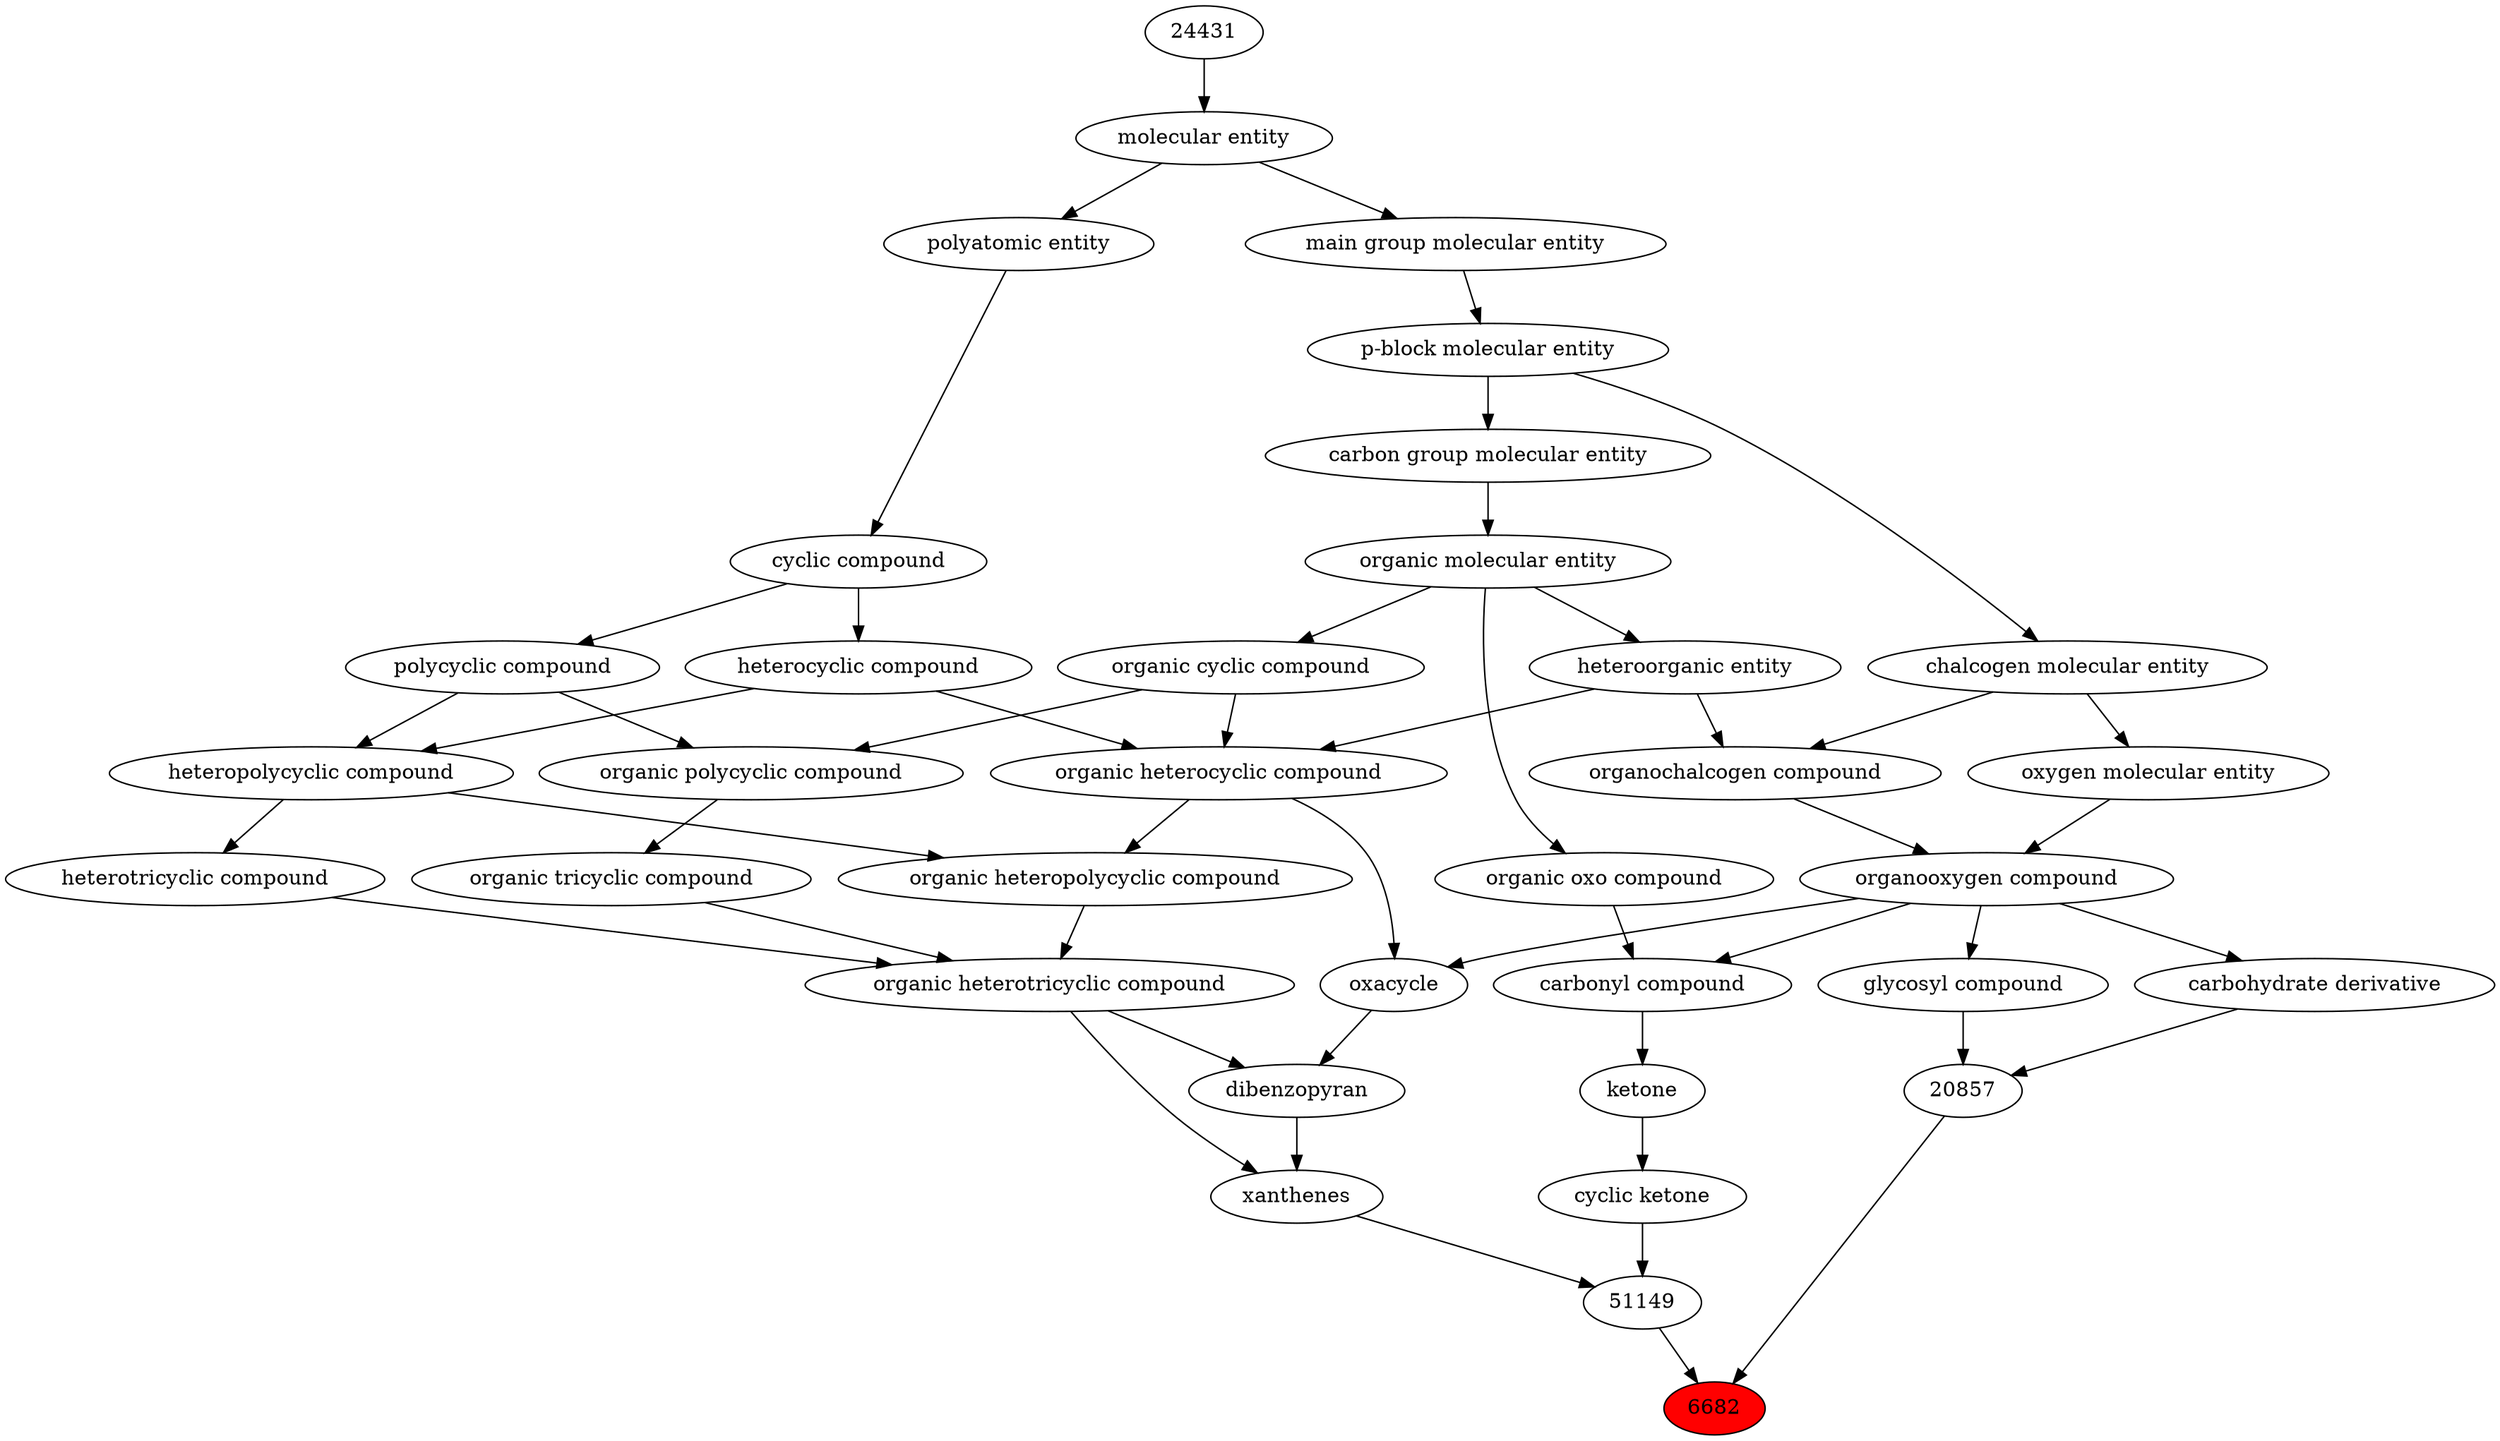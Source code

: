 digraph tree{ 
6682 [label="6682" fillcolor=red style=filled]
20857 -> 6682
51149 -> 6682
20857 [label="20857"]
63161 -> 20857
63299 -> 20857
51149 [label="51149"]
38835 -> 51149
3992 -> 51149
63161 [label="glycosyl compound"]
36963 -> 63161
63299 [label="carbohydrate derivative"]
36963 -> 63299
38835 [label="xanthenes"]
26979 -> 38835
39203 -> 38835
3992 [label="cyclic ketone"]
17087 -> 3992
36963 [label="organooxygen compound"]
36962 -> 36963
25806 -> 36963
26979 [label="organic heterotricyclic compound"]
38166 -> 26979
36688 -> 26979
51959 -> 26979
39203 [label="dibenzopyran"]
38104 -> 39203
26979 -> 39203
17087 [label="ketone"]
36586 -> 17087
36962 [label="organochalcogen compound"]
33285 -> 36962
33304 -> 36962
25806 [label="oxygen molecular entity"]
33304 -> 25806
38166 [label="organic heteropolycyclic compound"]
24532 -> 38166
33671 -> 38166
36688 [label="heterotricyclic compound"]
33671 -> 36688
51959 [label="organic tricyclic compound"]
51958 -> 51959
38104 [label="oxacycle"]
24532 -> 38104
36963 -> 38104
36586 [label="carbonyl compound"]
36587 -> 36586
36963 -> 36586
33285 [label="heteroorganic entity"]
50860 -> 33285
33304 [label="chalcogen molecular entity"]
33675 -> 33304
24532 [label="organic heterocyclic compound"]
33285 -> 24532
33832 -> 24532
5686 -> 24532
33671 [label="heteropolycyclic compound"]
5686 -> 33671
33635 -> 33671
51958 [label="organic polycyclic compound"]
33832 -> 51958
33635 -> 51958
36587 [label="organic oxo compound"]
50860 -> 36587
50860 [label="organic molecular entity"]
33582 -> 50860
33675 [label="p-block molecular entity"]
33579 -> 33675
33832 [label="organic cyclic compound"]
50860 -> 33832
5686 [label="heterocyclic compound"]
33595 -> 5686
33635 [label="polycyclic compound"]
33595 -> 33635
33582 [label="carbon group molecular entity"]
33675 -> 33582
33579 [label="main group molecular entity"]
23367 -> 33579
33595 [label="cyclic compound"]
36357 -> 33595
23367 [label="molecular entity"]
24431 -> 23367
36357 [label="polyatomic entity"]
23367 -> 36357
24431 [label="24431"]
}